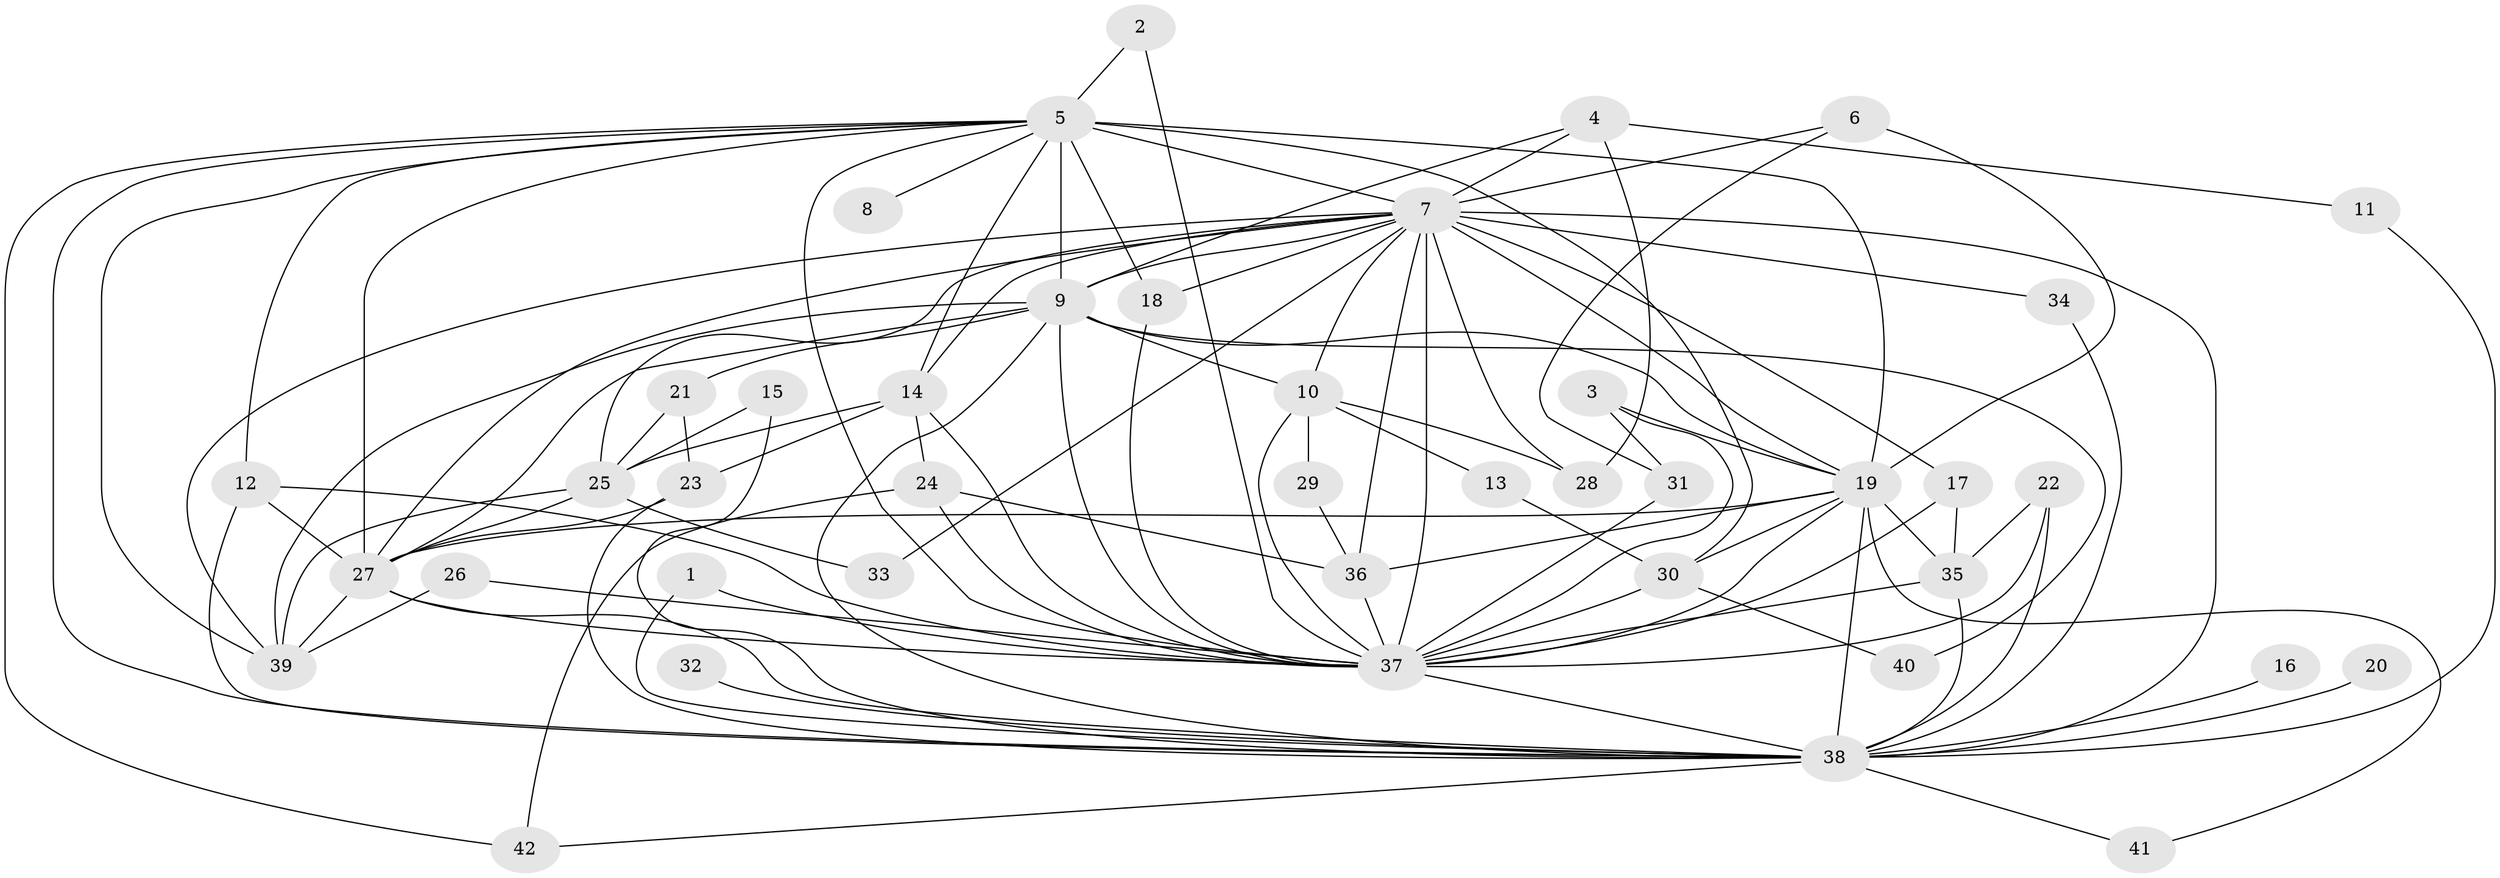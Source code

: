 // original degree distribution, {24: 0.011904761904761904, 14: 0.023809523809523808, 17: 0.023809523809523808, 19: 0.011904761904761904, 16: 0.011904761904761904, 22: 0.011904761904761904, 13: 0.011904761904761904, 32: 0.011904761904761904, 2: 0.6071428571428571, 7: 0.023809523809523808, 6: 0.05952380952380952, 3: 0.14285714285714285, 4: 0.047619047619047616}
// Generated by graph-tools (version 1.1) at 2025/36/03/04/25 23:36:37]
// undirected, 42 vertices, 107 edges
graph export_dot {
  node [color=gray90,style=filled];
  1;
  2;
  3;
  4;
  5;
  6;
  7;
  8;
  9;
  10;
  11;
  12;
  13;
  14;
  15;
  16;
  17;
  18;
  19;
  20;
  21;
  22;
  23;
  24;
  25;
  26;
  27;
  28;
  29;
  30;
  31;
  32;
  33;
  34;
  35;
  36;
  37;
  38;
  39;
  40;
  41;
  42;
  1 -- 37 [weight=1.0];
  1 -- 38 [weight=1.0];
  2 -- 5 [weight=1.0];
  2 -- 37 [weight=1.0];
  3 -- 19 [weight=1.0];
  3 -- 31 [weight=1.0];
  3 -- 37 [weight=1.0];
  4 -- 7 [weight=1.0];
  4 -- 9 [weight=1.0];
  4 -- 11 [weight=1.0];
  4 -- 28 [weight=1.0];
  5 -- 7 [weight=3.0];
  5 -- 8 [weight=1.0];
  5 -- 9 [weight=2.0];
  5 -- 12 [weight=1.0];
  5 -- 14 [weight=1.0];
  5 -- 18 [weight=1.0];
  5 -- 19 [weight=2.0];
  5 -- 27 [weight=1.0];
  5 -- 30 [weight=2.0];
  5 -- 37 [weight=3.0];
  5 -- 38 [weight=1.0];
  5 -- 39 [weight=1.0];
  5 -- 42 [weight=1.0];
  6 -- 7 [weight=1.0];
  6 -- 19 [weight=1.0];
  6 -- 31 [weight=1.0];
  7 -- 9 [weight=3.0];
  7 -- 10 [weight=1.0];
  7 -- 14 [weight=1.0];
  7 -- 17 [weight=1.0];
  7 -- 18 [weight=1.0];
  7 -- 19 [weight=4.0];
  7 -- 25 [weight=1.0];
  7 -- 27 [weight=3.0];
  7 -- 28 [weight=1.0];
  7 -- 33 [weight=1.0];
  7 -- 34 [weight=1.0];
  7 -- 36 [weight=1.0];
  7 -- 37 [weight=7.0];
  7 -- 38 [weight=6.0];
  7 -- 39 [weight=1.0];
  9 -- 10 [weight=1.0];
  9 -- 19 [weight=1.0];
  9 -- 21 [weight=1.0];
  9 -- 27 [weight=1.0];
  9 -- 37 [weight=2.0];
  9 -- 38 [weight=2.0];
  9 -- 39 [weight=1.0];
  9 -- 40 [weight=1.0];
  10 -- 13 [weight=1.0];
  10 -- 28 [weight=1.0];
  10 -- 29 [weight=1.0];
  10 -- 37 [weight=2.0];
  11 -- 38 [weight=1.0];
  12 -- 27 [weight=1.0];
  12 -- 37 [weight=1.0];
  12 -- 38 [weight=1.0];
  13 -- 30 [weight=1.0];
  14 -- 23 [weight=1.0];
  14 -- 24 [weight=1.0];
  14 -- 25 [weight=1.0];
  14 -- 37 [weight=2.0];
  15 -- 25 [weight=1.0];
  15 -- 38 [weight=1.0];
  16 -- 38 [weight=1.0];
  17 -- 35 [weight=1.0];
  17 -- 37 [weight=1.0];
  18 -- 37 [weight=1.0];
  19 -- 27 [weight=1.0];
  19 -- 30 [weight=1.0];
  19 -- 35 [weight=1.0];
  19 -- 36 [weight=1.0];
  19 -- 37 [weight=2.0];
  19 -- 38 [weight=2.0];
  19 -- 41 [weight=1.0];
  20 -- 38 [weight=1.0];
  21 -- 23 [weight=1.0];
  21 -- 25 [weight=1.0];
  22 -- 35 [weight=1.0];
  22 -- 37 [weight=1.0];
  22 -- 38 [weight=1.0];
  23 -- 27 [weight=1.0];
  23 -- 38 [weight=1.0];
  24 -- 36 [weight=1.0];
  24 -- 37 [weight=1.0];
  24 -- 42 [weight=1.0];
  25 -- 27 [weight=1.0];
  25 -- 33 [weight=1.0];
  25 -- 39 [weight=1.0];
  26 -- 37 [weight=1.0];
  26 -- 39 [weight=1.0];
  27 -- 37 [weight=2.0];
  27 -- 38 [weight=2.0];
  27 -- 39 [weight=1.0];
  29 -- 36 [weight=1.0];
  30 -- 37 [weight=1.0];
  30 -- 40 [weight=1.0];
  31 -- 37 [weight=1.0];
  32 -- 38 [weight=1.0];
  34 -- 38 [weight=1.0];
  35 -- 37 [weight=2.0];
  35 -- 38 [weight=1.0];
  36 -- 37 [weight=1.0];
  37 -- 38 [weight=2.0];
  38 -- 41 [weight=1.0];
  38 -- 42 [weight=1.0];
}
